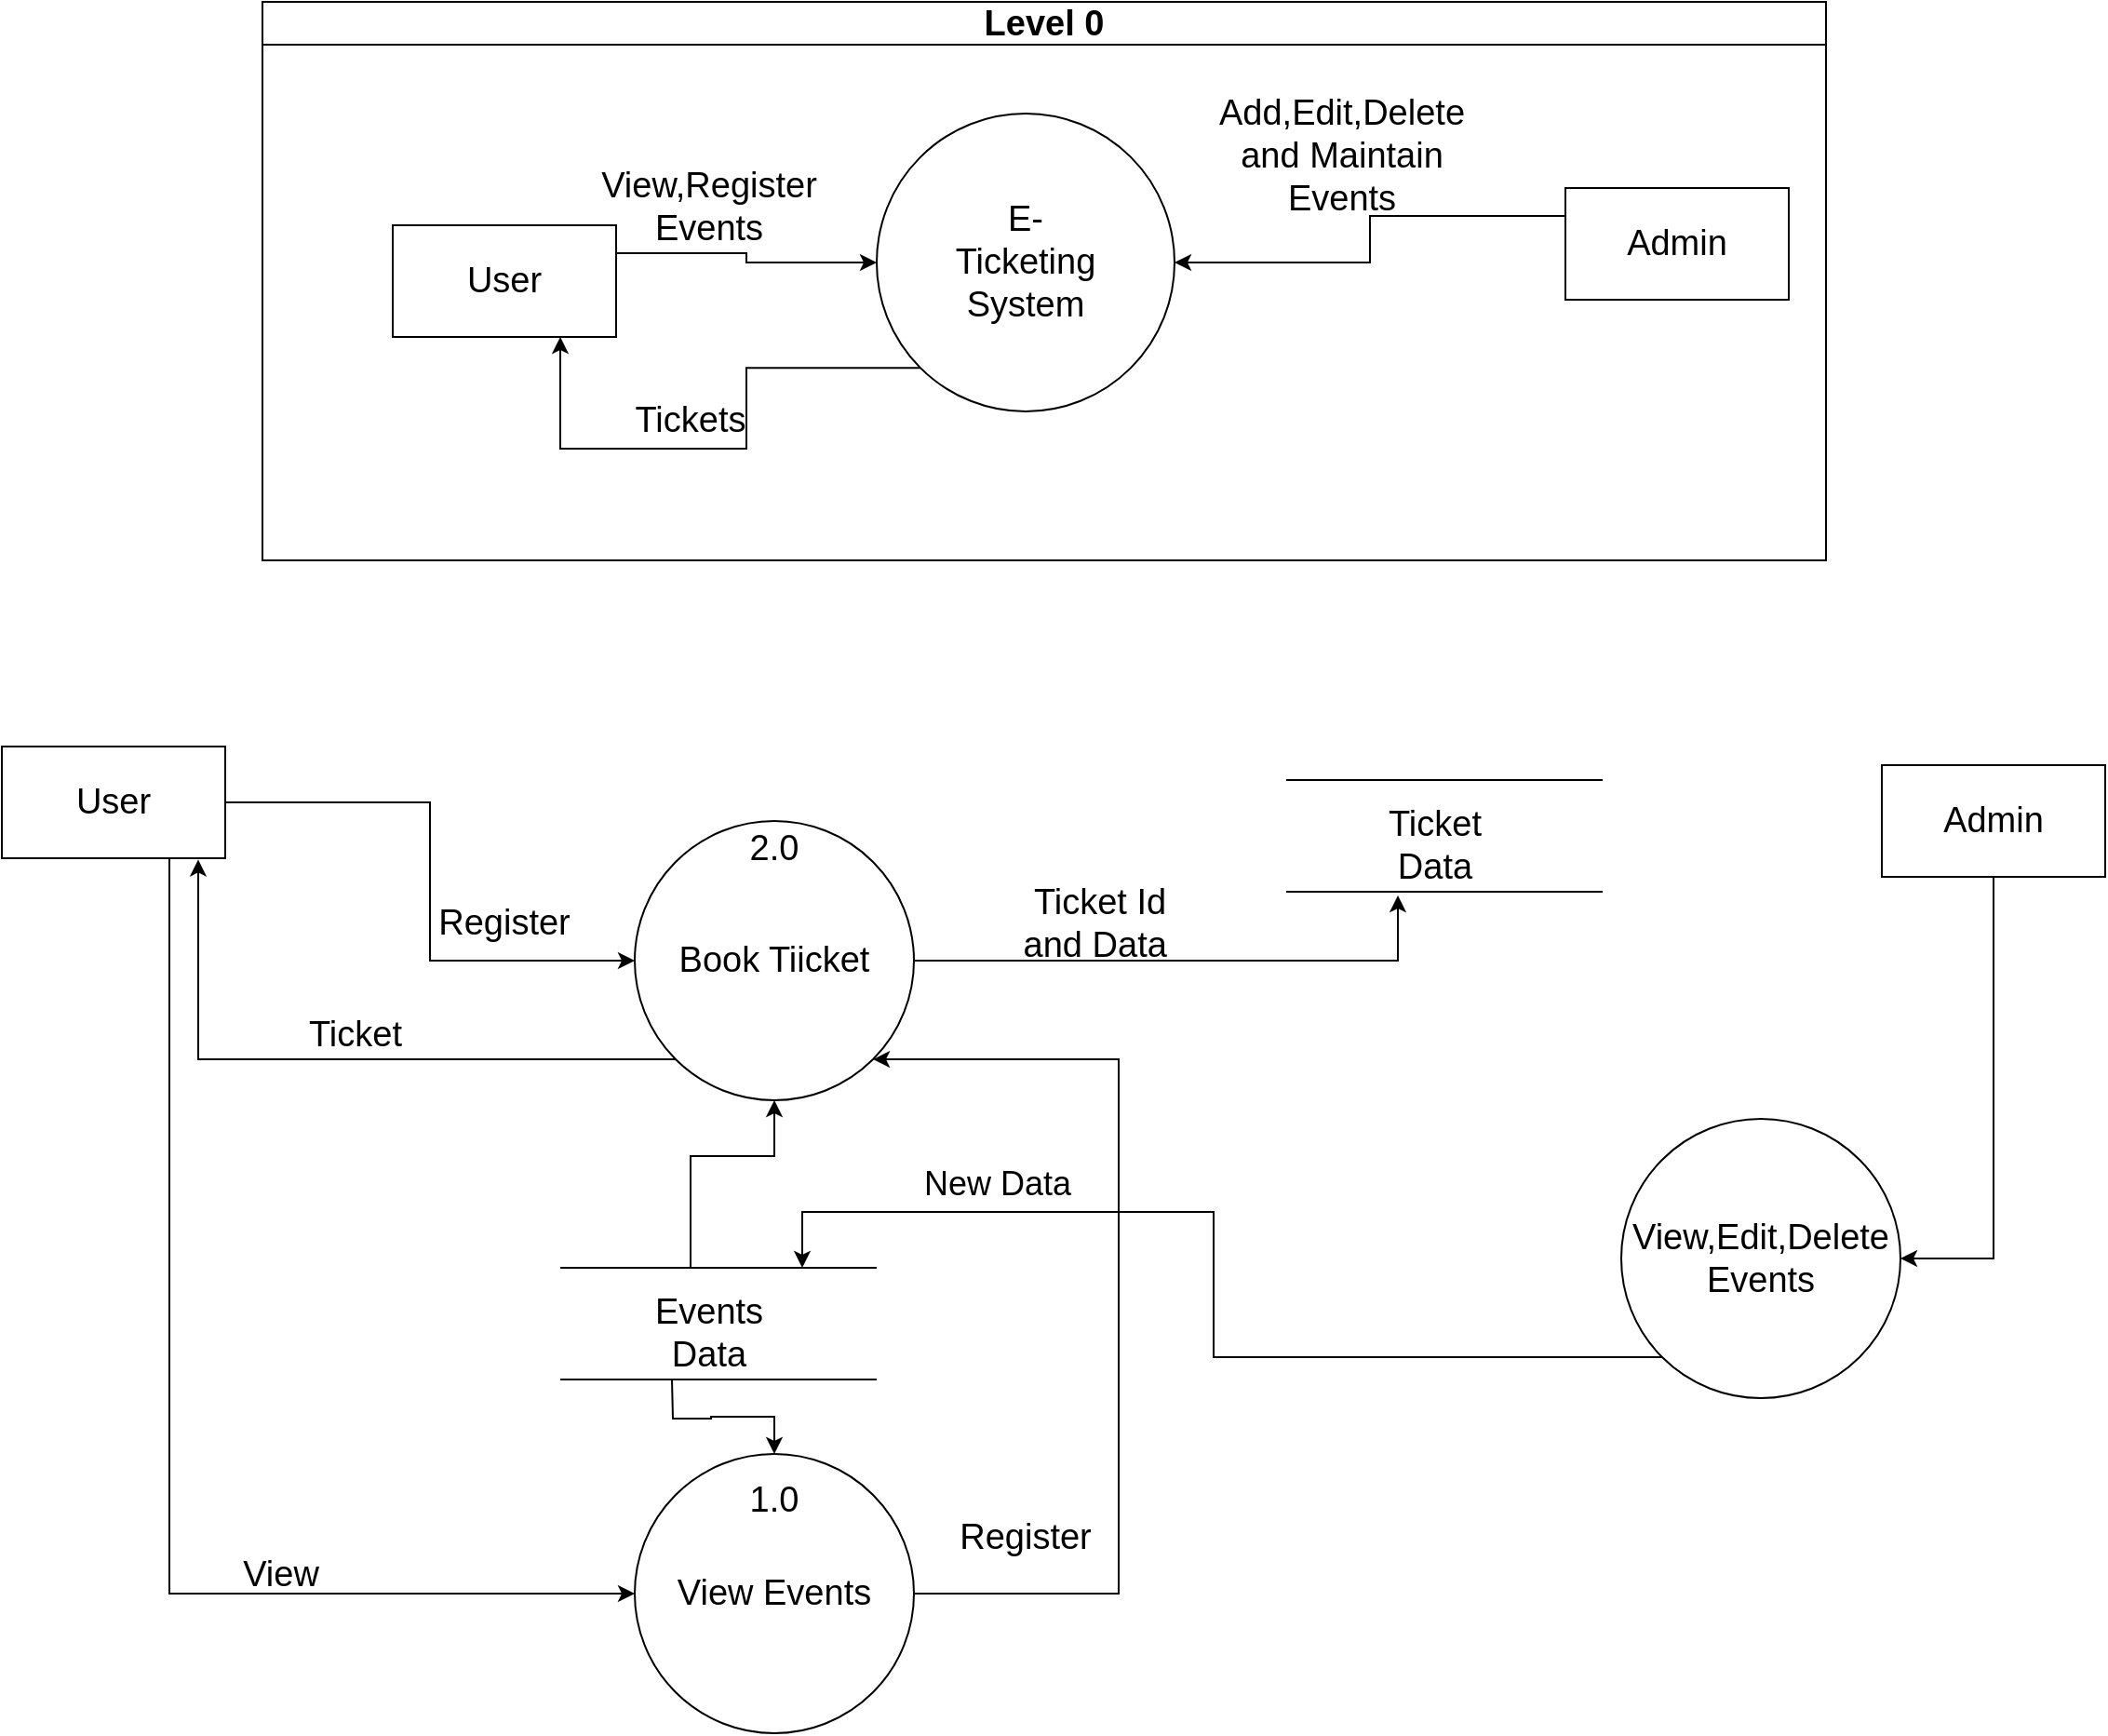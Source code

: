 <mxfile version="21.7.5" type="github">
  <diagram name="Page-1" id="DtY0PwIHXPRVynIjrBb2">
    <mxGraphModel dx="2418" dy="918" grid="1" gridSize="10" guides="1" tooltips="1" connect="1" arrows="1" fold="1" page="1" pageScale="1" pageWidth="850" pageHeight="1100" math="0" shadow="0">
      <root>
        <mxCell id="0" />
        <mxCell id="1" parent="0" />
        <mxCell id="pBjJjNWw_lJC7K3Bdgbq-6" style="edgeStyle=orthogonalEdgeStyle;rounded=0;orthogonalLoop=1;jettySize=auto;html=1;exitX=0;exitY=1;exitDx=0;exitDy=0;entryX=0.75;entryY=1;entryDx=0;entryDy=0;fontSize=19;" edge="1" parent="1" source="pBjJjNWw_lJC7K3Bdgbq-1" target="pBjJjNWw_lJC7K3Bdgbq-3">
          <mxGeometry relative="1" as="geometry" />
        </mxCell>
        <mxCell id="pBjJjNWw_lJC7K3Bdgbq-1" value="" style="ellipse;whiteSpace=wrap;html=1;aspect=fixed;fontSize=19;" vertex="1" parent="1">
          <mxGeometry x="320" y="170" width="160" height="160" as="geometry" />
        </mxCell>
        <mxCell id="pBjJjNWw_lJC7K3Bdgbq-2" value="&lt;font style=&quot;font-size: 19px;&quot;&gt;E-Ticketing System&lt;/font&gt;" style="text;html=1;strokeColor=none;fillColor=none;align=center;verticalAlign=middle;whiteSpace=wrap;rounded=0;fontSize=19;" vertex="1" parent="1">
          <mxGeometry x="370" y="235" width="60" height="30" as="geometry" />
        </mxCell>
        <mxCell id="pBjJjNWw_lJC7K3Bdgbq-4" style="edgeStyle=orthogonalEdgeStyle;rounded=0;orthogonalLoop=1;jettySize=auto;html=1;exitX=1;exitY=0.25;exitDx=0;exitDy=0;entryX=0;entryY=0.5;entryDx=0;entryDy=0;fontSize=19;" edge="1" parent="1" source="pBjJjNWw_lJC7K3Bdgbq-3" target="pBjJjNWw_lJC7K3Bdgbq-1">
          <mxGeometry relative="1" as="geometry" />
        </mxCell>
        <mxCell id="pBjJjNWw_lJC7K3Bdgbq-3" value="User" style="rounded=0;whiteSpace=wrap;html=1;fontSize=19;" vertex="1" parent="1">
          <mxGeometry x="60" y="230" width="120" height="60" as="geometry" />
        </mxCell>
        <mxCell id="pBjJjNWw_lJC7K3Bdgbq-7" value="Tickets" style="text;html=1;strokeColor=none;fillColor=none;align=center;verticalAlign=middle;whiteSpace=wrap;rounded=0;fontSize=19;" vertex="1" parent="1">
          <mxGeometry x="190" y="320" width="60" height="30" as="geometry" />
        </mxCell>
        <mxCell id="pBjJjNWw_lJC7K3Bdgbq-9" style="edgeStyle=orthogonalEdgeStyle;rounded=0;orthogonalLoop=1;jettySize=auto;html=1;exitX=0;exitY=0.25;exitDx=0;exitDy=0;entryX=1;entryY=0.5;entryDx=0;entryDy=0;fontSize=19;" edge="1" parent="1" source="pBjJjNWw_lJC7K3Bdgbq-8" target="pBjJjNWw_lJC7K3Bdgbq-1">
          <mxGeometry relative="1" as="geometry" />
        </mxCell>
        <mxCell id="pBjJjNWw_lJC7K3Bdgbq-13" value="Level 0" style="swimlane;whiteSpace=wrap;html=1;fontSize=19;" vertex="1" parent="1">
          <mxGeometry x="-10" y="110" width="840" height="300" as="geometry" />
        </mxCell>
        <mxCell id="pBjJjNWw_lJC7K3Bdgbq-8" value="Admin" style="rounded=0;whiteSpace=wrap;html=1;fontSize=19;" vertex="1" parent="pBjJjNWw_lJC7K3Bdgbq-13">
          <mxGeometry x="700" y="100" width="120" height="60" as="geometry" />
        </mxCell>
        <mxCell id="pBjJjNWw_lJC7K3Bdgbq-10" value="Add,Edit,Delete and Maintain Events" style="text;html=1;strokeColor=none;fillColor=none;align=center;verticalAlign=middle;whiteSpace=wrap;rounded=0;fontSize=19;" vertex="1" parent="pBjJjNWw_lJC7K3Bdgbq-13">
          <mxGeometry x="530" y="60" width="100" height="45" as="geometry" />
        </mxCell>
        <mxCell id="pBjJjNWw_lJC7K3Bdgbq-5" value="View,Register Events" style="text;html=1;strokeColor=none;fillColor=none;align=center;verticalAlign=middle;whiteSpace=wrap;rounded=0;fontSize=19;" vertex="1" parent="pBjJjNWw_lJC7K3Bdgbq-13">
          <mxGeometry x="200" y="90" width="80" height="40" as="geometry" />
        </mxCell>
        <mxCell id="pBjJjNWw_lJC7K3Bdgbq-16" style="edgeStyle=orthogonalEdgeStyle;rounded=0;orthogonalLoop=1;jettySize=auto;html=1;exitX=1;exitY=0.5;exitDx=0;exitDy=0;entryX=0;entryY=0.5;entryDx=0;entryDy=0;fontSize=19;" edge="1" parent="1" source="pBjJjNWw_lJC7K3Bdgbq-14" target="pBjJjNWw_lJC7K3Bdgbq-15">
          <mxGeometry relative="1" as="geometry" />
        </mxCell>
        <mxCell id="pBjJjNWw_lJC7K3Bdgbq-19" style="edgeStyle=orthogonalEdgeStyle;rounded=0;orthogonalLoop=1;jettySize=auto;html=1;exitX=0.75;exitY=1;exitDx=0;exitDy=0;entryX=0;entryY=0.5;entryDx=0;entryDy=0;fontSize=19;" edge="1" parent="1" source="pBjJjNWw_lJC7K3Bdgbq-14" target="pBjJjNWw_lJC7K3Bdgbq-18">
          <mxGeometry relative="1" as="geometry" />
        </mxCell>
        <mxCell id="pBjJjNWw_lJC7K3Bdgbq-14" value="User" style="rounded=0;whiteSpace=wrap;html=1;fontSize=19;" vertex="1" parent="1">
          <mxGeometry x="-150" y="510" width="120" height="60" as="geometry" />
        </mxCell>
        <mxCell id="pBjJjNWw_lJC7K3Bdgbq-24" style="edgeStyle=orthogonalEdgeStyle;rounded=0;orthogonalLoop=1;jettySize=auto;html=1;entryX=0.5;entryY=1;entryDx=0;entryDy=0;fontSize=19;" edge="1" parent="1" target="pBjJjNWw_lJC7K3Bdgbq-15">
          <mxGeometry relative="1" as="geometry">
            <mxPoint x="200" y="790" as="targetPoint" />
            <mxPoint x="220" y="790" as="sourcePoint" />
            <Array as="points">
              <mxPoint x="220" y="730" />
              <mxPoint x="265" y="730" />
            </Array>
          </mxGeometry>
        </mxCell>
        <mxCell id="pBjJjNWw_lJC7K3Bdgbq-26" style="edgeStyle=orthogonalEdgeStyle;rounded=0;orthogonalLoop=1;jettySize=auto;html=1;exitX=0;exitY=1;exitDx=0;exitDy=0;entryX=0.879;entryY=1.012;entryDx=0;entryDy=0;entryPerimeter=0;fontSize=19;" edge="1" parent="1" source="pBjJjNWw_lJC7K3Bdgbq-15" target="pBjJjNWw_lJC7K3Bdgbq-14">
          <mxGeometry relative="1" as="geometry" />
        </mxCell>
        <mxCell id="pBjJjNWw_lJC7K3Bdgbq-36" style="edgeStyle=orthogonalEdgeStyle;rounded=0;orthogonalLoop=1;jettySize=auto;html=1;exitX=1;exitY=0.5;exitDx=0;exitDy=0;fontSize=19;" edge="1" parent="1" source="pBjJjNWw_lJC7K3Bdgbq-15">
          <mxGeometry relative="1" as="geometry">
            <mxPoint x="600" y="590" as="targetPoint" />
            <Array as="points">
              <mxPoint x="600" y="625" />
            </Array>
          </mxGeometry>
        </mxCell>
        <mxCell id="pBjJjNWw_lJC7K3Bdgbq-15" value="&lt;font style=&quot;font-size: 19px;&quot;&gt;Book Tiicket&lt;/font&gt;" style="ellipse;whiteSpace=wrap;html=1;aspect=fixed;fontSize=19;" vertex="1" parent="1">
          <mxGeometry x="190" y="550" width="150" height="150" as="geometry" />
        </mxCell>
        <mxCell id="pBjJjNWw_lJC7K3Bdgbq-17" value="&lt;font style=&quot;font-size: 19px;&quot;&gt;Register&lt;/font&gt;" style="text;html=1;strokeColor=none;fillColor=none;align=center;verticalAlign=middle;whiteSpace=wrap;rounded=0;fontSize=19;" vertex="1" parent="1">
          <mxGeometry x="90" y="590" width="60" height="30" as="geometry" />
        </mxCell>
        <mxCell id="pBjJjNWw_lJC7K3Bdgbq-25" style="edgeStyle=orthogonalEdgeStyle;rounded=0;orthogonalLoop=1;jettySize=auto;html=1;entryX=0.5;entryY=0;entryDx=0;entryDy=0;fontSize=19;" edge="1" parent="1" target="pBjJjNWw_lJC7K3Bdgbq-18">
          <mxGeometry relative="1" as="geometry">
            <mxPoint x="130" y="900" as="targetPoint" />
            <mxPoint x="210" y="850" as="sourcePoint" />
          </mxGeometry>
        </mxCell>
        <mxCell id="pBjJjNWw_lJC7K3Bdgbq-37" style="edgeStyle=orthogonalEdgeStyle;rounded=0;orthogonalLoop=1;jettySize=auto;html=1;exitX=1;exitY=0.5;exitDx=0;exitDy=0;fontSize=19;entryX=1;entryY=1;entryDx=0;entryDy=0;" edge="1" parent="1" source="pBjJjNWw_lJC7K3Bdgbq-18" target="pBjJjNWw_lJC7K3Bdgbq-15">
          <mxGeometry relative="1" as="geometry">
            <mxPoint x="450" y="964.769" as="targetPoint" />
            <Array as="points">
              <mxPoint x="450" y="965" />
              <mxPoint x="450" y="678" />
            </Array>
          </mxGeometry>
        </mxCell>
        <mxCell id="pBjJjNWw_lJC7K3Bdgbq-18" value="&lt;font style=&quot;font-size: 19px;&quot;&gt;View Events&lt;/font&gt;" style="ellipse;whiteSpace=wrap;html=1;aspect=fixed;fontSize=19;" vertex="1" parent="1">
          <mxGeometry x="190" y="890" width="150" height="150" as="geometry" />
        </mxCell>
        <mxCell id="pBjJjNWw_lJC7K3Bdgbq-20" value="&lt;font style=&quot;font-size: 19px;&quot;&gt;View&lt;/font&gt;" style="text;html=1;strokeColor=none;fillColor=none;align=center;verticalAlign=middle;whiteSpace=wrap;rounded=0;fontSize=19;" vertex="1" parent="1">
          <mxGeometry x="-30" y="940" width="60" height="30" as="geometry" />
        </mxCell>
        <mxCell id="pBjJjNWw_lJC7K3Bdgbq-21" value="" style="endArrow=none;html=1;rounded=0;fontSize=19;" edge="1" parent="1">
          <mxGeometry width="50" height="50" relative="1" as="geometry">
            <mxPoint x="150" y="790" as="sourcePoint" />
            <mxPoint x="320" y="790" as="targetPoint" />
          </mxGeometry>
        </mxCell>
        <mxCell id="pBjJjNWw_lJC7K3Bdgbq-22" value="" style="endArrow=none;html=1;rounded=0;fontSize=19;" edge="1" parent="1">
          <mxGeometry width="50" height="50" relative="1" as="geometry">
            <mxPoint x="150" y="850" as="sourcePoint" />
            <mxPoint x="320" y="850" as="targetPoint" />
          </mxGeometry>
        </mxCell>
        <mxCell id="pBjJjNWw_lJC7K3Bdgbq-23" value="&lt;font style=&quot;font-size: 19px;&quot;&gt;Events Data&lt;/font&gt;" style="text;html=1;strokeColor=none;fillColor=none;align=center;verticalAlign=middle;whiteSpace=wrap;rounded=0;fontSize=19;" vertex="1" parent="1">
          <mxGeometry x="200" y="810" width="60" height="30" as="geometry" />
        </mxCell>
        <mxCell id="pBjJjNWw_lJC7K3Bdgbq-27" value="Ticket" style="text;html=1;strokeColor=none;fillColor=none;align=center;verticalAlign=middle;whiteSpace=wrap;rounded=0;fontSize=19;" vertex="1" parent="1">
          <mxGeometry x="10" y="650" width="60" height="30" as="geometry" />
        </mxCell>
        <mxCell id="pBjJjNWw_lJC7K3Bdgbq-28" value="&lt;font style=&quot;font-size: 19px;&quot;&gt;1.0&lt;/font&gt;" style="text;html=1;strokeColor=none;fillColor=none;align=center;verticalAlign=middle;whiteSpace=wrap;rounded=0;fontSize=19;" vertex="1" parent="1">
          <mxGeometry x="235" y="900" width="60" height="30" as="geometry" />
        </mxCell>
        <mxCell id="pBjJjNWw_lJC7K3Bdgbq-29" value="&lt;font style=&quot;font-size: 19px;&quot;&gt;2.0&lt;/font&gt;" style="text;html=1;strokeColor=none;fillColor=none;align=center;verticalAlign=middle;whiteSpace=wrap;rounded=0;fontSize=19;" vertex="1" parent="1">
          <mxGeometry x="235" y="550" width="60" height="30" as="geometry" />
        </mxCell>
        <mxCell id="pBjJjNWw_lJC7K3Bdgbq-33" value="" style="endArrow=none;html=1;rounded=0;fontSize=19;" edge="1" parent="1">
          <mxGeometry width="50" height="50" relative="1" as="geometry">
            <mxPoint x="540" y="528" as="sourcePoint" />
            <mxPoint x="710" y="528" as="targetPoint" />
          </mxGeometry>
        </mxCell>
        <mxCell id="pBjJjNWw_lJC7K3Bdgbq-34" value="" style="endArrow=none;html=1;rounded=0;fontSize=19;" edge="1" parent="1">
          <mxGeometry width="50" height="50" relative="1" as="geometry">
            <mxPoint x="540" y="588" as="sourcePoint" />
            <mxPoint x="710" y="588" as="targetPoint" />
          </mxGeometry>
        </mxCell>
        <mxCell id="pBjJjNWw_lJC7K3Bdgbq-35" value="&lt;font style=&quot;font-size: 19px;&quot;&gt;Ticket Data&lt;/font&gt;" style="text;html=1;strokeColor=none;fillColor=none;align=center;verticalAlign=middle;whiteSpace=wrap;rounded=0;fontSize=19;" vertex="1" parent="1">
          <mxGeometry x="590" y="548" width="60" height="30" as="geometry" />
        </mxCell>
        <mxCell id="pBjJjNWw_lJC7K3Bdgbq-42" value="&lt;font style=&quot;font-size: 19px;&quot;&gt;Ticket Id and Data&amp;nbsp;&lt;/font&gt;" style="text;html=1;strokeColor=none;fillColor=none;align=center;verticalAlign=middle;whiteSpace=wrap;rounded=0;fontSize=19;" vertex="1" parent="1">
          <mxGeometry x="390" y="590" width="100" height="30" as="geometry" />
        </mxCell>
        <mxCell id="pBjJjNWw_lJC7K3Bdgbq-50" style="edgeStyle=orthogonalEdgeStyle;rounded=0;orthogonalLoop=1;jettySize=auto;html=1;exitX=0;exitY=1;exitDx=0;exitDy=0;" edge="1" parent="1" source="pBjJjNWw_lJC7K3Bdgbq-46">
          <mxGeometry relative="1" as="geometry">
            <mxPoint x="280" y="790" as="targetPoint" />
            <Array as="points">
              <mxPoint x="501" y="838" />
              <mxPoint x="501" y="760" />
            </Array>
          </mxGeometry>
        </mxCell>
        <mxCell id="pBjJjNWw_lJC7K3Bdgbq-46" value="&lt;font style=&quot;font-size: 19px;&quot;&gt;View,Edit,Delete Events&lt;/font&gt;" style="ellipse;whiteSpace=wrap;html=1;aspect=fixed;fontSize=19;" vertex="1" parent="1">
          <mxGeometry x="720" y="710" width="150" height="150" as="geometry" />
        </mxCell>
        <mxCell id="pBjJjNWw_lJC7K3Bdgbq-49" style="edgeStyle=orthogonalEdgeStyle;rounded=0;orthogonalLoop=1;jettySize=auto;html=1;exitX=0.5;exitY=1;exitDx=0;exitDy=0;entryX=1;entryY=0.5;entryDx=0;entryDy=0;" edge="1" parent="1" source="pBjJjNWw_lJC7K3Bdgbq-47" target="pBjJjNWw_lJC7K3Bdgbq-46">
          <mxGeometry relative="1" as="geometry" />
        </mxCell>
        <mxCell id="pBjJjNWw_lJC7K3Bdgbq-47" value="&lt;font style=&quot;font-size: 19px;&quot;&gt;Admin&lt;/font&gt;" style="rounded=0;whiteSpace=wrap;html=1;fontSize=19;" vertex="1" parent="1">
          <mxGeometry x="860" y="520" width="120" height="60" as="geometry" />
        </mxCell>
        <mxCell id="pBjJjNWw_lJC7K3Bdgbq-52" value="&lt;font style=&quot;font-size: 18px;&quot;&gt;New Data&lt;/font&gt;" style="text;html=1;strokeColor=none;fillColor=none;align=center;verticalAlign=middle;whiteSpace=wrap;rounded=0;" vertex="1" parent="1">
          <mxGeometry x="340" y="730" width="90" height="30" as="geometry" />
        </mxCell>
        <mxCell id="pBjJjNWw_lJC7K3Bdgbq-53" value="&lt;font style=&quot;font-size: 19px;&quot;&gt;Register&lt;/font&gt;" style="text;html=1;strokeColor=none;fillColor=none;align=center;verticalAlign=middle;whiteSpace=wrap;rounded=0;fontSize=19;" vertex="1" parent="1">
          <mxGeometry x="370" y="920" width="60" height="30" as="geometry" />
        </mxCell>
      </root>
    </mxGraphModel>
  </diagram>
</mxfile>
